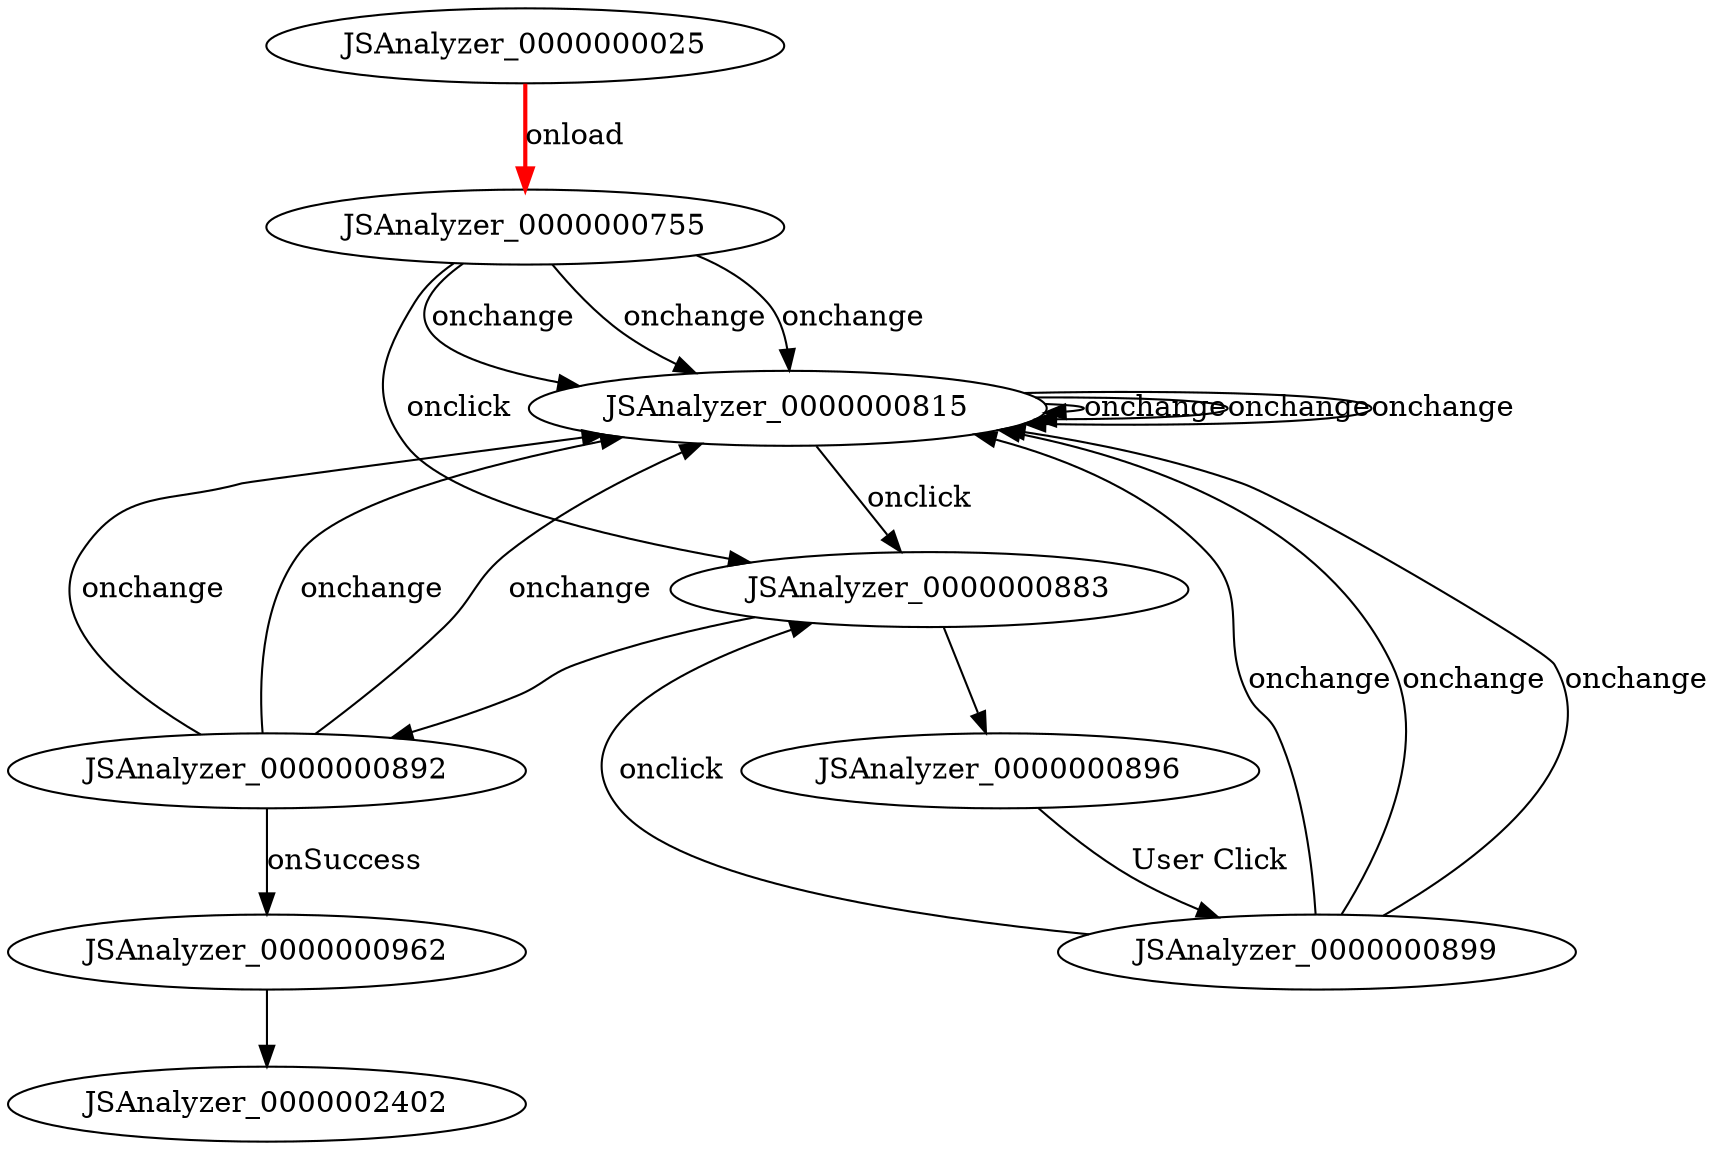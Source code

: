 digraph FSM {
JSAnalyzer_0000000025;
JSAnalyzer_0000000755;
JSAnalyzer_0000000815;
JSAnalyzer_0000000883;
JSAnalyzer_0000000892;
JSAnalyzer_0000000896;
JSAnalyzer_0000000962;
JSAnalyzer_0000000899;
JSAnalyzer_0000000883 -> JSAnalyzer_0000000892 []
JSAnalyzer_0000000883 -> JSAnalyzer_0000000896 []
JSAnalyzer_0000000025 -> JSAnalyzer_0000000755 [label="onload",style=bold,color=red]
JSAnalyzer_0000000755 -> JSAnalyzer_0000000815 [label="onchange"]
JSAnalyzer_0000000755 -> JSAnalyzer_0000000815 [label="onchange"]
JSAnalyzer_0000000755 -> JSAnalyzer_0000000815 [label="onchange"]
JSAnalyzer_0000000755 -> JSAnalyzer_0000000883 [label="onclick"]
JSAnalyzer_0000000815 -> JSAnalyzer_0000000815 [label="onchange"]
JSAnalyzer_0000000815 -> JSAnalyzer_0000000815 [label="onchange"]
JSAnalyzer_0000000815 -> JSAnalyzer_0000000815 [label="onchange"]
JSAnalyzer_0000000815 -> JSAnalyzer_0000000883 [label="onclick"]
JSAnalyzer_0000000892 -> JSAnalyzer_0000000962 [label="onSuccess"]
JSAnalyzer_0000000892 -> JSAnalyzer_0000000815 [label="onchange"]
JSAnalyzer_0000000892 -> JSAnalyzer_0000000815 [label="onchange"]
JSAnalyzer_0000000892 -> JSAnalyzer_0000000815 [label="onchange"]
JSAnalyzer_0000000896 -> JSAnalyzer_0000000899 [label="User Click"]
JSAnalyzer_0000000899 -> JSAnalyzer_0000000815 [label="onchange"]
JSAnalyzer_0000000899 -> JSAnalyzer_0000000815 [label="onchange"]
JSAnalyzer_0000000899 -> JSAnalyzer_0000000815 [label="onchange"]
JSAnalyzer_0000000899 -> JSAnalyzer_0000000883 [label="onclick"]
JSAnalyzer_0000000962 -> JSAnalyzer_0000002402 []
}
